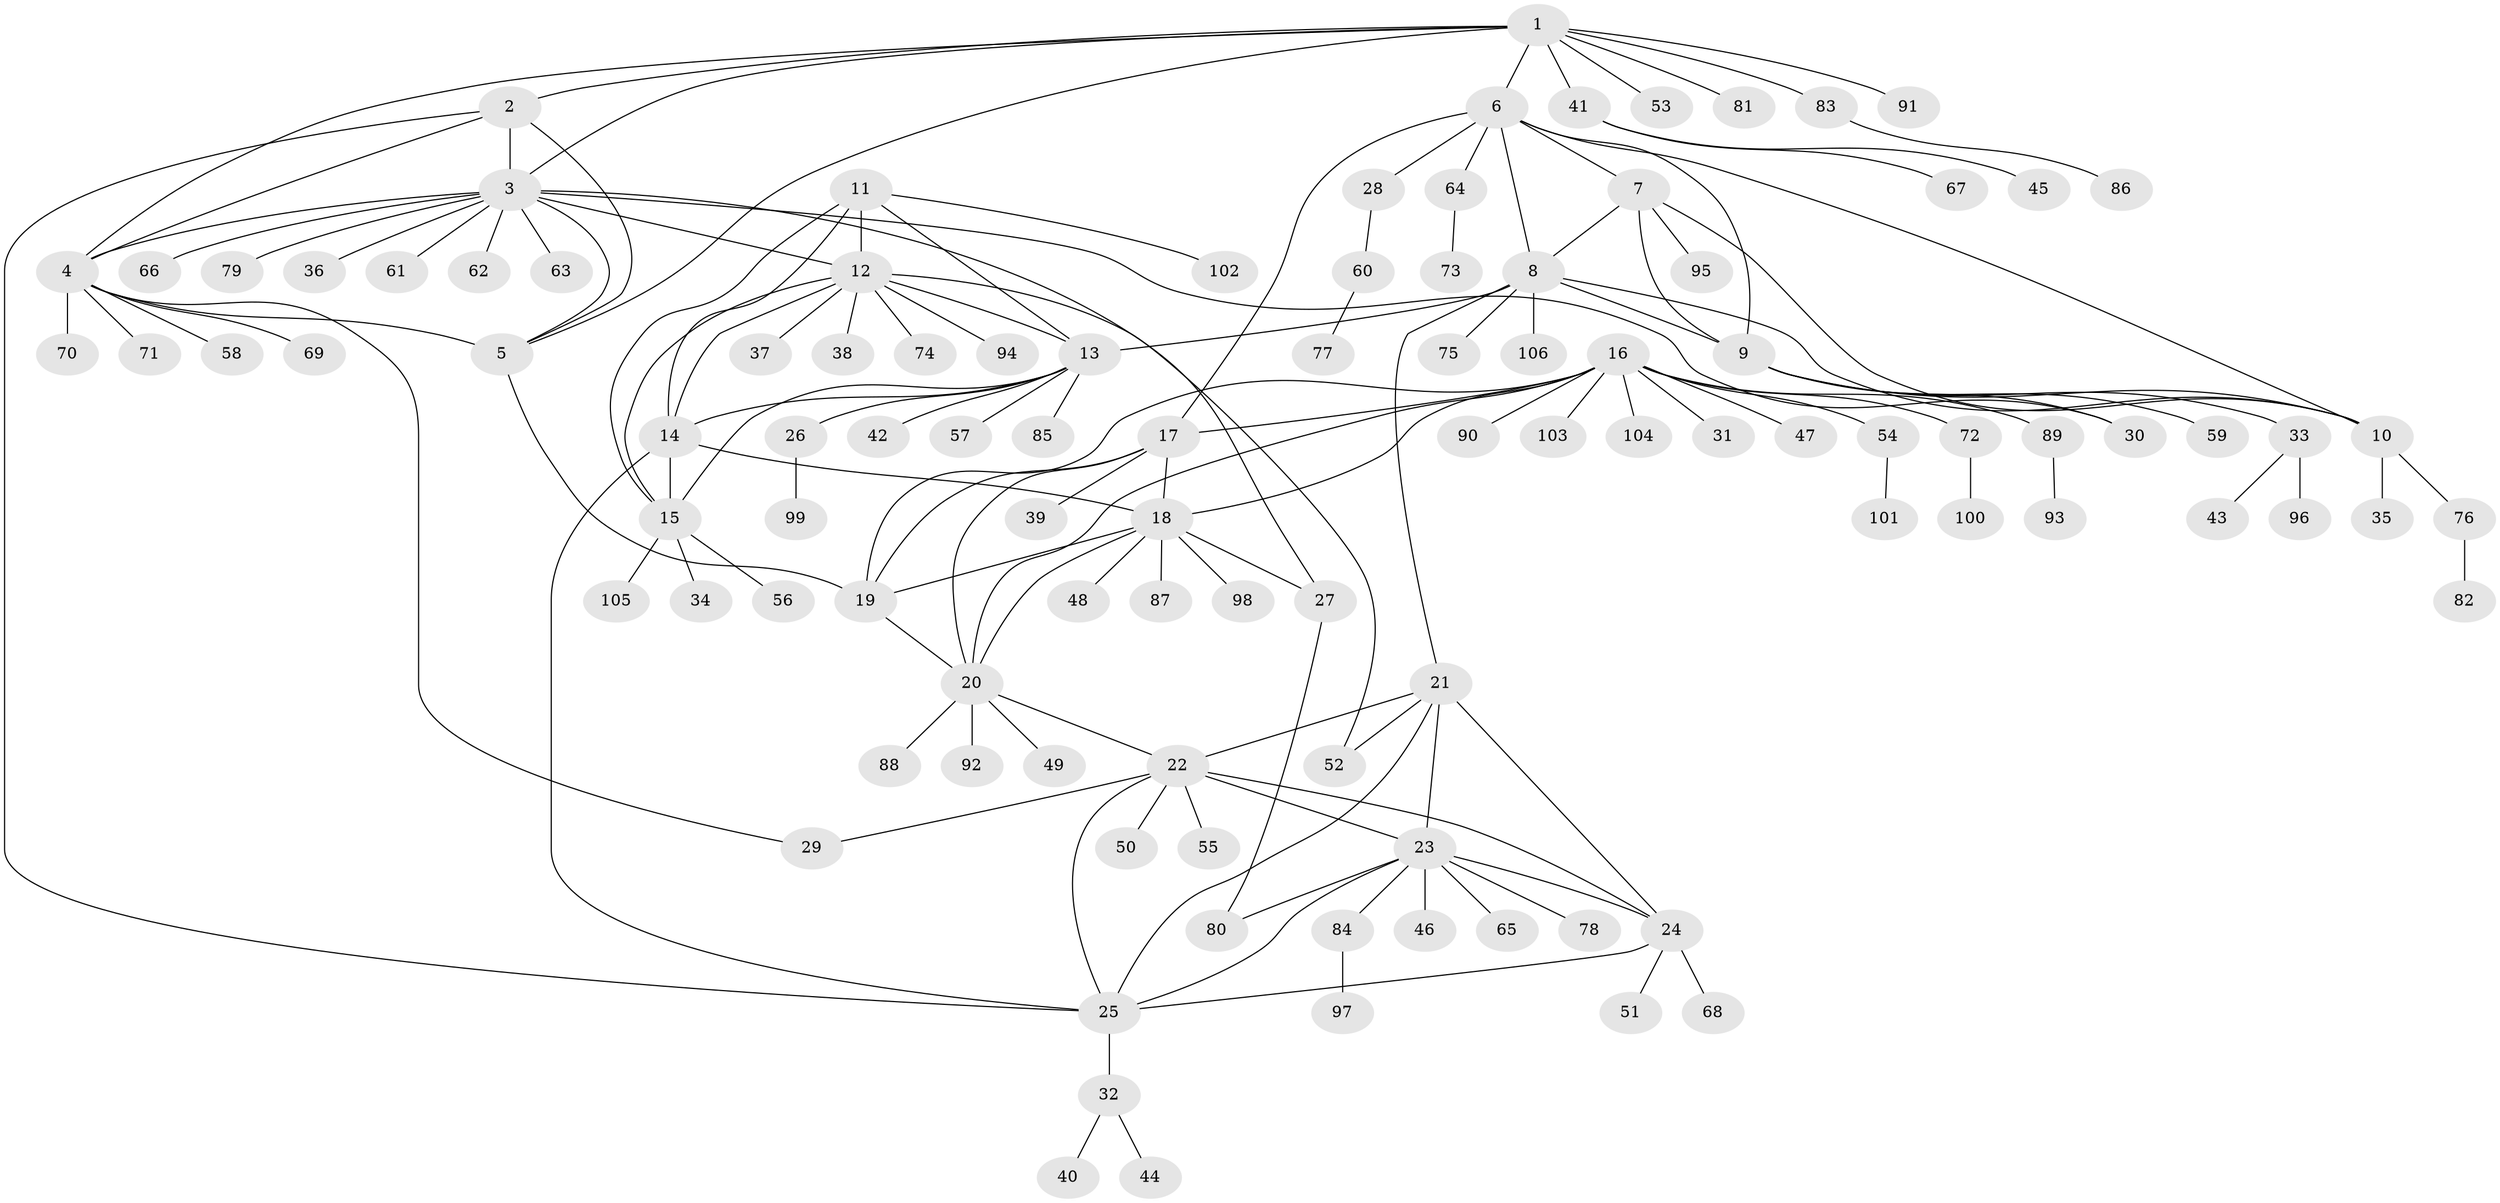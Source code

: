 // coarse degree distribution, {8: 0.03614457831325301, 13: 0.012048192771084338, 7: 0.04819277108433735, 6: 0.03614457831325301, 4: 0.024096385542168676, 11: 0.012048192771084338, 5: 0.012048192771084338, 10: 0.012048192771084338, 9: 0.024096385542168676, 1: 0.6385542168674698, 2: 0.14457831325301204}
// Generated by graph-tools (version 1.1) at 2025/52/02/27/25 19:52:19]
// undirected, 106 vertices, 146 edges
graph export_dot {
graph [start="1"]
  node [color=gray90,style=filled];
  1;
  2;
  3;
  4;
  5;
  6;
  7;
  8;
  9;
  10;
  11;
  12;
  13;
  14;
  15;
  16;
  17;
  18;
  19;
  20;
  21;
  22;
  23;
  24;
  25;
  26;
  27;
  28;
  29;
  30;
  31;
  32;
  33;
  34;
  35;
  36;
  37;
  38;
  39;
  40;
  41;
  42;
  43;
  44;
  45;
  46;
  47;
  48;
  49;
  50;
  51;
  52;
  53;
  54;
  55;
  56;
  57;
  58;
  59;
  60;
  61;
  62;
  63;
  64;
  65;
  66;
  67;
  68;
  69;
  70;
  71;
  72;
  73;
  74;
  75;
  76;
  77;
  78;
  79;
  80;
  81;
  82;
  83;
  84;
  85;
  86;
  87;
  88;
  89;
  90;
  91;
  92;
  93;
  94;
  95;
  96;
  97;
  98;
  99;
  100;
  101;
  102;
  103;
  104;
  105;
  106;
  1 -- 2;
  1 -- 3;
  1 -- 4;
  1 -- 5;
  1 -- 6;
  1 -- 41;
  1 -- 53;
  1 -- 81;
  1 -- 83;
  1 -- 91;
  2 -- 3;
  2 -- 4;
  2 -- 5;
  2 -- 25;
  3 -- 4;
  3 -- 5;
  3 -- 12;
  3 -- 27;
  3 -- 30;
  3 -- 36;
  3 -- 61;
  3 -- 62;
  3 -- 63;
  3 -- 66;
  3 -- 79;
  4 -- 5;
  4 -- 29;
  4 -- 58;
  4 -- 69;
  4 -- 70;
  4 -- 71;
  5 -- 19;
  6 -- 7;
  6 -- 8;
  6 -- 9;
  6 -- 10;
  6 -- 17;
  6 -- 28;
  6 -- 64;
  7 -- 8;
  7 -- 9;
  7 -- 10;
  7 -- 95;
  8 -- 9;
  8 -- 10;
  8 -- 13;
  8 -- 21;
  8 -- 75;
  8 -- 106;
  9 -- 10;
  9 -- 30;
  9 -- 33;
  9 -- 59;
  10 -- 35;
  10 -- 76;
  11 -- 12;
  11 -- 13;
  11 -- 14;
  11 -- 15;
  11 -- 102;
  12 -- 13;
  12 -- 14;
  12 -- 15;
  12 -- 37;
  12 -- 38;
  12 -- 52;
  12 -- 74;
  12 -- 94;
  13 -- 14;
  13 -- 15;
  13 -- 26;
  13 -- 42;
  13 -- 57;
  13 -- 85;
  14 -- 15;
  14 -- 18;
  14 -- 25;
  15 -- 34;
  15 -- 56;
  15 -- 105;
  16 -- 17;
  16 -- 18;
  16 -- 19;
  16 -- 20;
  16 -- 31;
  16 -- 47;
  16 -- 54;
  16 -- 72;
  16 -- 89;
  16 -- 90;
  16 -- 103;
  16 -- 104;
  17 -- 18;
  17 -- 19;
  17 -- 20;
  17 -- 39;
  18 -- 19;
  18 -- 20;
  18 -- 27;
  18 -- 48;
  18 -- 87;
  18 -- 98;
  19 -- 20;
  20 -- 22;
  20 -- 49;
  20 -- 88;
  20 -- 92;
  21 -- 22;
  21 -- 23;
  21 -- 24;
  21 -- 25;
  21 -- 52;
  22 -- 23;
  22 -- 24;
  22 -- 25;
  22 -- 29;
  22 -- 50;
  22 -- 55;
  23 -- 24;
  23 -- 25;
  23 -- 46;
  23 -- 65;
  23 -- 78;
  23 -- 80;
  23 -- 84;
  24 -- 25;
  24 -- 51;
  24 -- 68;
  25 -- 32;
  26 -- 99;
  27 -- 80;
  28 -- 60;
  32 -- 40;
  32 -- 44;
  33 -- 43;
  33 -- 96;
  41 -- 45;
  41 -- 67;
  54 -- 101;
  60 -- 77;
  64 -- 73;
  72 -- 100;
  76 -- 82;
  83 -- 86;
  84 -- 97;
  89 -- 93;
}

